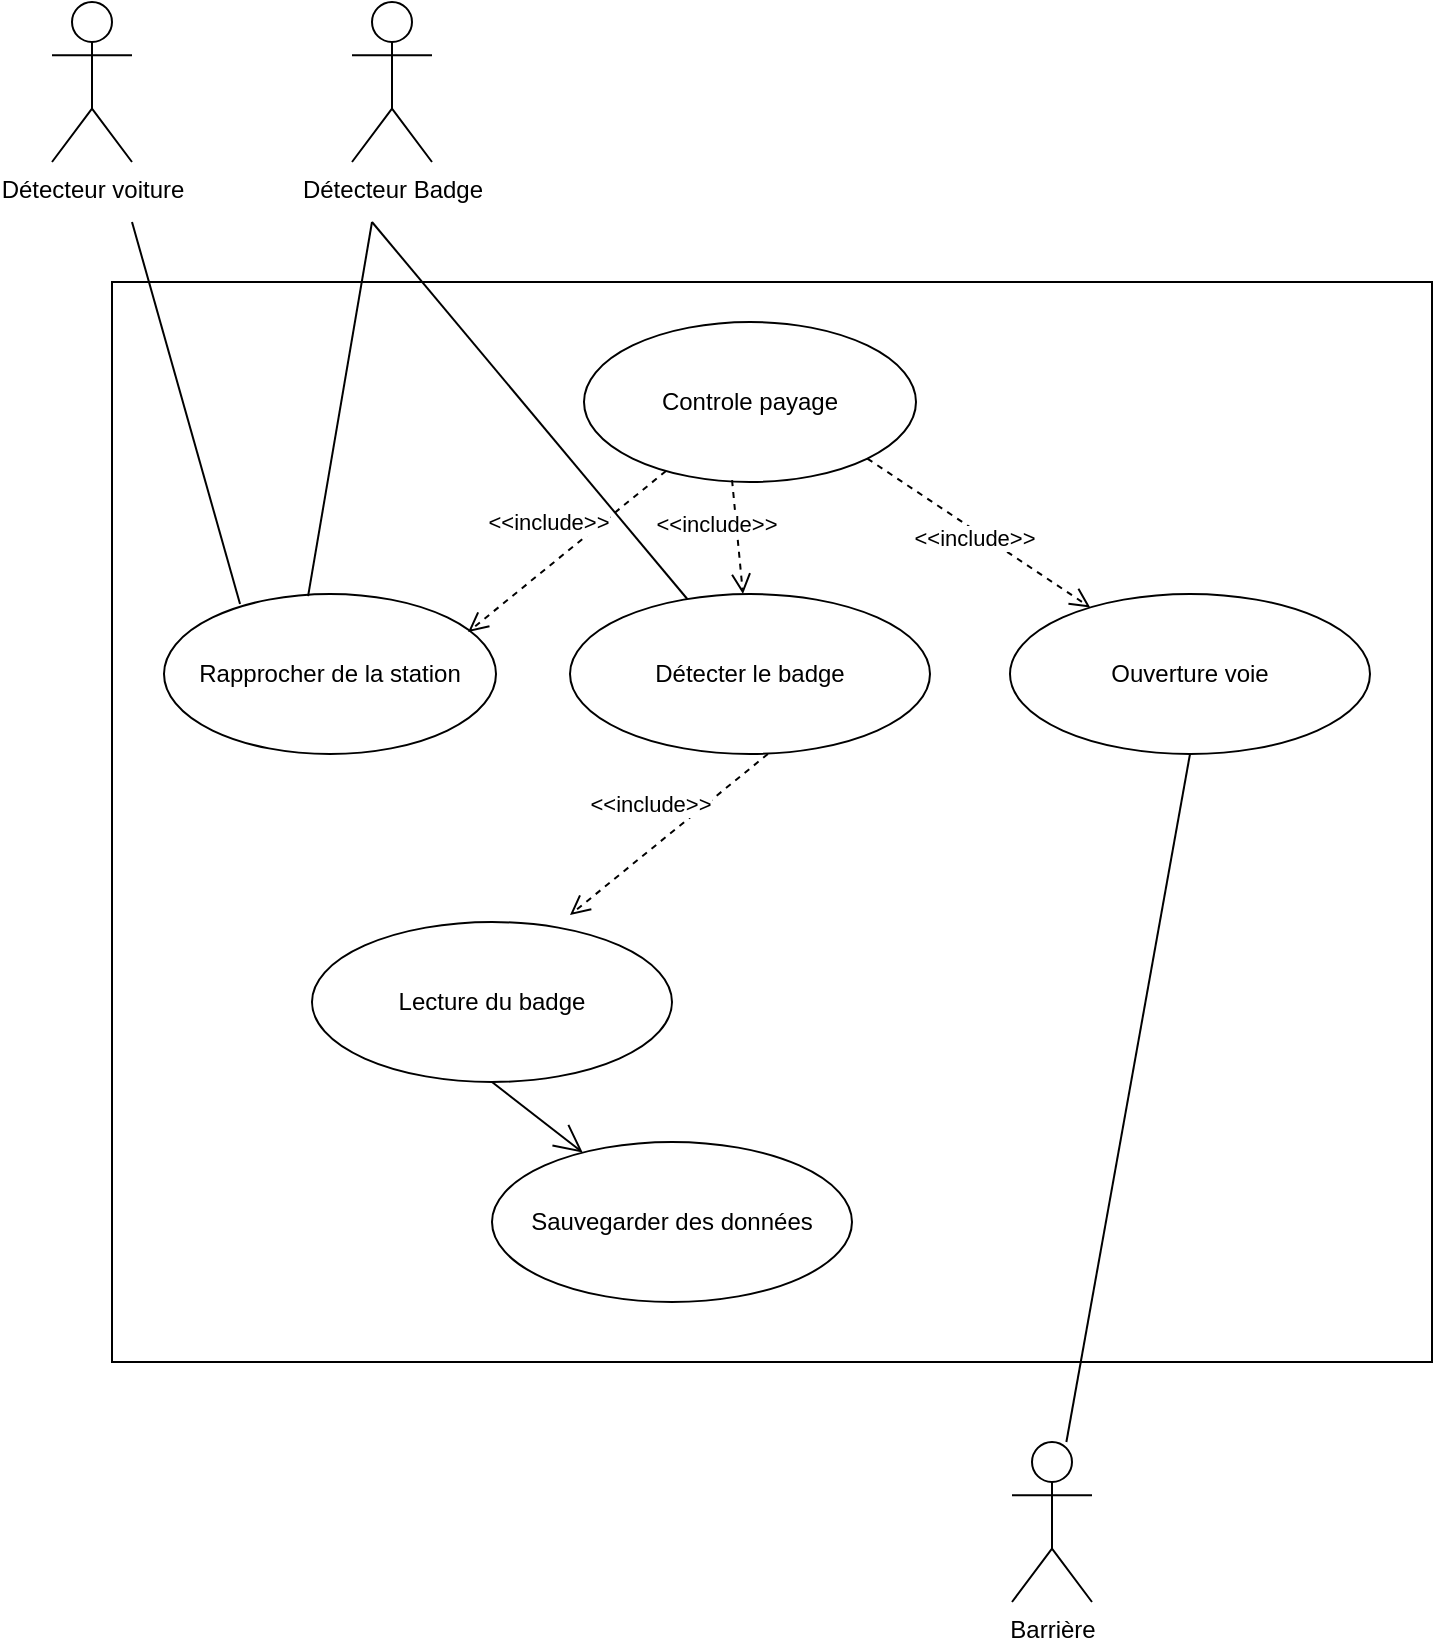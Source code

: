 <mxfile version="16.6.2" type="github">
  <diagram id="6zxqFR7e8xJIoDrG1SAv" name="Page-1">
    <mxGraphModel dx="1574" dy="880" grid="1" gridSize="10" guides="1" tooltips="1" connect="1" arrows="1" fold="1" page="1" pageScale="1" pageWidth="827" pageHeight="1169" math="0" shadow="0">
      <root>
        <object label="" id="0">
          <mxCell />
        </object>
        <mxCell id="1" parent="0" />
        <mxCell id="C9En-ip5KXFG1CEFs1mp-4" value="Barrière" style="shape=umlActor;verticalLabelPosition=bottom;verticalAlign=top;html=1;outlineConnect=0;" vertex="1" parent="1">
          <mxGeometry x="520" y="740" width="40" height="80" as="geometry" />
        </mxCell>
        <mxCell id="C9En-ip5KXFG1CEFs1mp-5" value="Détecteur Badge" style="shape=umlActor;verticalLabelPosition=bottom;verticalAlign=top;html=1;outlineConnect=0;" vertex="1" parent="1">
          <mxGeometry x="190" y="20" width="40" height="80" as="geometry" />
        </mxCell>
        <mxCell id="C9En-ip5KXFG1CEFs1mp-6" value="Détecteur voiture" style="shape=umlActor;verticalLabelPosition=bottom;verticalAlign=top;html=1;outlineConnect=0;" vertex="1" parent="1">
          <mxGeometry x="40" y="20" width="40" height="80" as="geometry" />
        </mxCell>
        <mxCell id="C9En-ip5KXFG1CEFs1mp-11" value="" style="rounded=0;whiteSpace=wrap;html=1;" vertex="1" parent="1">
          <mxGeometry x="70" y="160" width="660" height="540" as="geometry" />
        </mxCell>
        <mxCell id="C9En-ip5KXFG1CEFs1mp-14" value="Rapprocher de la station" style="ellipse;whiteSpace=wrap;html=1;" vertex="1" parent="1">
          <mxGeometry x="96" y="316" width="166" height="80" as="geometry" />
        </mxCell>
        <mxCell id="C9En-ip5KXFG1CEFs1mp-16" value="Détecter le badge" style="ellipse;whiteSpace=wrap;html=1;" vertex="1" parent="1">
          <mxGeometry x="299" y="316" width="180" height="80" as="geometry" />
        </mxCell>
        <mxCell id="C9En-ip5KXFG1CEFs1mp-17" value="Ouverture voie" style="ellipse;whiteSpace=wrap;html=1;" vertex="1" parent="1">
          <mxGeometry x="519" y="316" width="180" height="80" as="geometry" />
        </mxCell>
        <mxCell id="C9En-ip5KXFG1CEFs1mp-18" value="Controle payage" style="ellipse;whiteSpace=wrap;html=1;" vertex="1" parent="1">
          <mxGeometry x="306" y="180" width="166" height="80" as="geometry" />
        </mxCell>
        <mxCell id="C9En-ip5KXFG1CEFs1mp-19" value="" style="endArrow=none;html=1;rounded=0;exitX=0.229;exitY=0.063;exitDx=0;exitDy=0;exitPerimeter=0;" edge="1" parent="1" source="C9En-ip5KXFG1CEFs1mp-14">
          <mxGeometry width="50" height="50" relative="1" as="geometry">
            <mxPoint x="290" y="120" as="sourcePoint" />
            <mxPoint x="80" y="130" as="targetPoint" />
          </mxGeometry>
        </mxCell>
        <mxCell id="C9En-ip5KXFG1CEFs1mp-20" value="" style="endArrow=none;html=1;rounded=0;exitX=0.434;exitY=0.013;exitDx=0;exitDy=0;exitPerimeter=0;" edge="1" parent="1" source="C9En-ip5KXFG1CEFs1mp-14">
          <mxGeometry width="50" height="50" relative="1" as="geometry">
            <mxPoint x="162.938" y="330" as="sourcePoint" />
            <mxPoint x="200" y="130" as="targetPoint" />
          </mxGeometry>
        </mxCell>
        <mxCell id="C9En-ip5KXFG1CEFs1mp-30" value="&amp;lt;&amp;lt;include&amp;gt;&amp;gt;" style="html=1;verticalAlign=bottom;endArrow=open;dashed=1;endSize=8;rounded=0;exitX=0.446;exitY=0.988;exitDx=0;exitDy=0;exitPerimeter=0;" edge="1" parent="1" source="C9En-ip5KXFG1CEFs1mp-18" target="C9En-ip5KXFG1CEFs1mp-16">
          <mxGeometry x="0.056" y="-11" relative="1" as="geometry">
            <mxPoint x="400" y="270" as="sourcePoint" />
            <mxPoint x="258.056" y="345.04" as="targetPoint" />
            <mxPoint as="offset" />
          </mxGeometry>
        </mxCell>
        <mxCell id="C9En-ip5KXFG1CEFs1mp-31" value="&amp;lt;&amp;lt;include&amp;gt;&amp;gt;" style="html=1;verticalAlign=bottom;endArrow=open;dashed=1;endSize=8;rounded=0;entryX=0.916;entryY=0.238;entryDx=0;entryDy=0;entryPerimeter=0;" edge="1" parent="1">
          <mxGeometry x="0.056" y="-11" relative="1" as="geometry">
            <mxPoint x="346.999" y="254.501" as="sourcePoint" />
            <mxPoint x="248.056" y="335.04" as="targetPoint" />
            <mxPoint as="offset" />
          </mxGeometry>
        </mxCell>
        <mxCell id="C9En-ip5KXFG1CEFs1mp-32" value="&amp;lt;&amp;lt;include&amp;gt;&amp;gt;" style="html=1;verticalAlign=bottom;endArrow=open;dashed=1;endSize=8;rounded=0;exitX=1;exitY=1;exitDx=0;exitDy=0;" edge="1" parent="1" source="C9En-ip5KXFG1CEFs1mp-18" target="C9En-ip5KXFG1CEFs1mp-17">
          <mxGeometry x="0.056" y="-11" relative="1" as="geometry">
            <mxPoint x="638.939" y="235.461" as="sourcePoint" />
            <mxPoint x="539.996" y="316.0" as="targetPoint" />
            <mxPoint as="offset" />
          </mxGeometry>
        </mxCell>
        <mxCell id="C9En-ip5KXFG1CEFs1mp-38" value="" style="endArrow=none;html=1;rounded=0;entryX=0.5;entryY=1;entryDx=0;entryDy=0;" edge="1" parent="1" source="C9En-ip5KXFG1CEFs1mp-4" target="C9En-ip5KXFG1CEFs1mp-17">
          <mxGeometry width="50" height="50" relative="1" as="geometry">
            <mxPoint x="570.004" y="567.04" as="sourcePoint" />
            <mxPoint x="602" y="400" as="targetPoint" />
          </mxGeometry>
        </mxCell>
        <mxCell id="C9En-ip5KXFG1CEFs1mp-40" value="&amp;lt;&amp;lt;include&amp;gt;&amp;gt;" style="html=1;verticalAlign=bottom;endArrow=open;dashed=1;endSize=8;rounded=0;entryX=0.916;entryY=0.238;entryDx=0;entryDy=0;entryPerimeter=0;" edge="1" parent="1">
          <mxGeometry x="0.056" y="-11" relative="1" as="geometry">
            <mxPoint x="397.939" y="396.001" as="sourcePoint" />
            <mxPoint x="298.996" y="476.54" as="targetPoint" />
            <mxPoint as="offset" />
          </mxGeometry>
        </mxCell>
        <mxCell id="C9En-ip5KXFG1CEFs1mp-41" value="Lecture du badge" style="ellipse;whiteSpace=wrap;html=1;" vertex="1" parent="1">
          <mxGeometry x="170" y="480" width="180" height="80" as="geometry" />
        </mxCell>
        <mxCell id="C9En-ip5KXFG1CEFs1mp-43" value="" style="endArrow=open;endFill=1;endSize=12;html=1;rounded=0;exitX=0.5;exitY=1;exitDx=0;exitDy=0;" edge="1" parent="1" source="C9En-ip5KXFG1CEFs1mp-41" target="C9En-ip5KXFG1CEFs1mp-44">
          <mxGeometry width="160" relative="1" as="geometry">
            <mxPoint x="250" y="520" as="sourcePoint" />
            <mxPoint x="190" y="800" as="targetPoint" />
          </mxGeometry>
        </mxCell>
        <mxCell id="C9En-ip5KXFG1CEFs1mp-44" value="Sauvegarder des données" style="ellipse;whiteSpace=wrap;html=1;" vertex="1" parent="1">
          <mxGeometry x="260" y="590" width="180" height="80" as="geometry" />
        </mxCell>
        <mxCell id="C9En-ip5KXFG1CEFs1mp-45" value="" style="endArrow=none;html=1;rounded=0;" edge="1" parent="1" source="C9En-ip5KXFG1CEFs1mp-16">
          <mxGeometry width="50" height="50" relative="1" as="geometry">
            <mxPoint x="178.044" y="327.04" as="sourcePoint" />
            <mxPoint x="200" y="130" as="targetPoint" />
          </mxGeometry>
        </mxCell>
      </root>
    </mxGraphModel>
  </diagram>
</mxfile>
